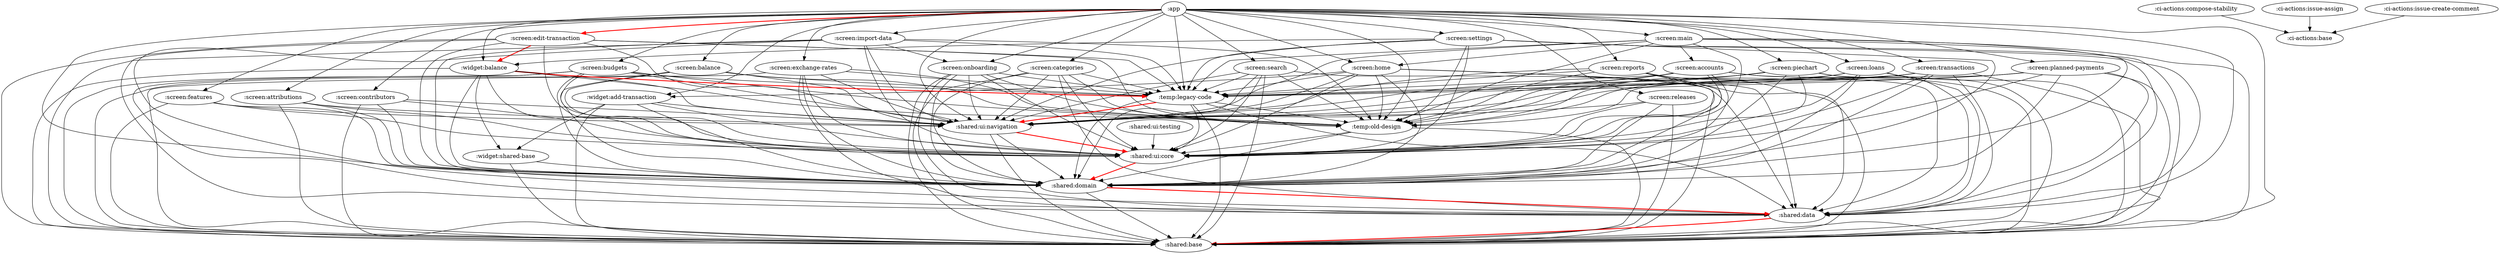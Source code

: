 digraph G {
":app" -> ":screen:attributions"
":app" -> ":screen:balance"
":app" -> ":screen:budgets"
":app" -> ":screen:categories"
":app" -> ":screen:contributors"
":app" -> ":screen:edit-transaction" [color=red style=bold]
":app" -> ":screen:exchange-rates"
":app" -> ":screen:features"
":app" -> ":screen:home"
":app" -> ":screen:import-data"
":app" -> ":screen:loans"
":app" -> ":screen:main"
":app" -> ":screen:onboarding"
":app" -> ":screen:piechart"
":app" -> ":screen:planned-payments"
":app" -> ":screen:releases"
":app" -> ":screen:reports"
":app" -> ":screen:search"
":app" -> ":screen:settings"
":app" -> ":screen:transactions"
":app" -> ":shared:base"
":app" -> ":shared:data"
":app" -> ":shared:domain"
":app" -> ":shared:ui:navigation"
":app" -> ":temp:legacy-code"
":app" -> ":temp:old-design"
":app" -> ":widget:add-transaction"
":app" -> ":widget:balance"
":screen:attributions" -> ":shared:base"
":screen:attributions" -> ":shared:domain"
":screen:attributions" -> ":shared:ui:core"
":screen:attributions" -> ":shared:ui:navigation"
":screen:balance" -> ":shared:base"
":screen:balance" -> ":shared:domain"
":screen:balance" -> ":shared:ui:core"
":screen:balance" -> ":shared:ui:navigation"
":screen:balance" -> ":temp:legacy-code"
":screen:balance" -> ":temp:old-design"
":screen:budgets" -> ":shared:base"
":screen:budgets" -> ":shared:data"
":screen:budgets" -> ":shared:domain"
":screen:budgets" -> ":shared:ui:core"
":screen:budgets" -> ":shared:ui:navigation"
":screen:budgets" -> ":temp:legacy-code"
":screen:budgets" -> ":temp:old-design"
":screen:categories" -> ":shared:base"
":screen:categories" -> ":shared:data"
":screen:categories" -> ":shared:domain"
":screen:categories" -> ":shared:ui:core"
":screen:categories" -> ":shared:ui:navigation"
":screen:categories" -> ":temp:legacy-code"
":screen:categories" -> ":temp:old-design"
":screen:contributors" -> ":shared:base"
":screen:contributors" -> ":shared:domain"
":screen:contributors" -> ":shared:ui:core"
":screen:contributors" -> ":shared:ui:navigation"
":screen:edit-transaction" -> ":shared:base"
":screen:edit-transaction" -> ":shared:data"
":screen:edit-transaction" -> ":shared:domain"
":screen:edit-transaction" -> ":shared:ui:core"
":screen:edit-transaction" -> ":shared:ui:navigation"
":screen:edit-transaction" -> ":temp:legacy-code"
":screen:edit-transaction" -> ":temp:old-design"
":screen:edit-transaction" -> ":widget:balance" [color=red style=bold]
":screen:exchange-rates" -> ":shared:base"
":screen:exchange-rates" -> ":shared:data"
":screen:exchange-rates" -> ":shared:domain"
":screen:exchange-rates" -> ":shared:ui:core"
":screen:exchange-rates" -> ":shared:ui:navigation"
":screen:exchange-rates" -> ":temp:legacy-code"
":screen:exchange-rates" -> ":temp:old-design"
":screen:features" -> ":shared:base"
":screen:features" -> ":shared:domain"
":screen:features" -> ":shared:ui:core"
":screen:features" -> ":shared:ui:navigation"
":screen:home" -> ":shared:base"
":screen:home" -> ":shared:data"
":screen:home" -> ":shared:domain"
":screen:home" -> ":shared:ui:core"
":screen:home" -> ":shared:ui:navigation"
":screen:home" -> ":temp:legacy-code"
":screen:home" -> ":temp:old-design"
":screen:home" -> ":widget:add-transaction"
":screen:import-data" -> ":screen:onboarding"
":screen:import-data" -> ":shared:base"
":screen:import-data" -> ":shared:data"
":screen:import-data" -> ":shared:domain"
":screen:import-data" -> ":shared:ui:core"
":screen:import-data" -> ":shared:ui:navigation"
":screen:import-data" -> ":temp:legacy-code"
":screen:import-data" -> ":temp:old-design"
":screen:loans" -> ":shared:base"
":screen:loans" -> ":shared:data"
":screen:loans" -> ":shared:domain"
":screen:loans" -> ":shared:ui:core"
":screen:loans" -> ":shared:ui:navigation"
":screen:loans" -> ":temp:legacy-code"
":screen:loans" -> ":temp:old-design"
":screen:main" -> ":screen:accounts"
":screen:main" -> ":screen:home"
":screen:main" -> ":shared:base"
":screen:main" -> ":shared:data"
":screen:main" -> ":shared:domain"
":screen:main" -> ":shared:ui:core"
":screen:main" -> ":shared:ui:navigation"
":screen:main" -> ":temp:legacy-code"
":screen:main" -> ":temp:old-design"
":screen:onboarding" -> ":shared:base"
":screen:onboarding" -> ":shared:data"
":screen:onboarding" -> ":shared:domain"
":screen:onboarding" -> ":shared:ui:core"
":screen:onboarding" -> ":shared:ui:navigation"
":screen:onboarding" -> ":temp:legacy-code"
":screen:onboarding" -> ":temp:old-design"
":screen:piechart" -> ":shared:base"
":screen:piechart" -> ":shared:data"
":screen:piechart" -> ":shared:domain"
":screen:piechart" -> ":shared:ui:core"
":screen:piechart" -> ":shared:ui:navigation"
":screen:piechart" -> ":temp:legacy-code"
":screen:piechart" -> ":temp:old-design"
":screen:planned-payments" -> ":shared:base"
":screen:planned-payments" -> ":shared:data"
":screen:planned-payments" -> ":shared:domain"
":screen:planned-payments" -> ":shared:ui:core"
":screen:planned-payments" -> ":shared:ui:navigation"
":screen:planned-payments" -> ":temp:legacy-code"
":screen:planned-payments" -> ":temp:old-design"
":screen:releases" -> ":shared:base"
":screen:releases" -> ":shared:domain"
":screen:releases" -> ":shared:ui:core"
":screen:releases" -> ":shared:ui:navigation"
":screen:reports" -> ":shared:base"
":screen:reports" -> ":shared:data"
":screen:reports" -> ":shared:domain"
":screen:reports" -> ":shared:ui:core"
":screen:reports" -> ":shared:ui:navigation"
":screen:reports" -> ":temp:legacy-code"
":screen:reports" -> ":temp:old-design"
":screen:search" -> ":shared:base"
":screen:search" -> ":shared:data"
":screen:search" -> ":shared:domain"
":screen:search" -> ":shared:ui:core"
":screen:search" -> ":shared:ui:navigation"
":screen:search" -> ":temp:legacy-code"
":screen:search" -> ":temp:old-design"
":screen:settings" -> ":shared:base"
":screen:settings" -> ":shared:data"
":screen:settings" -> ":shared:domain"
":screen:settings" -> ":shared:ui:core"
":screen:settings" -> ":shared:ui:navigation"
":screen:settings" -> ":temp:legacy-code"
":screen:settings" -> ":temp:old-design"
":screen:settings" -> ":widget:balance"
":screen:transactions" -> ":shared:base"
":screen:transactions" -> ":shared:data"
":screen:transactions" -> ":shared:domain"
":screen:transactions" -> ":shared:ui:core"
":screen:transactions" -> ":shared:ui:navigation"
":screen:transactions" -> ":temp:legacy-code"
":screen:transactions" -> ":temp:old-design"
":shared:data" -> ":shared:base" [color=red style=bold]
":shared:domain" -> ":shared:base"
":shared:domain" -> ":shared:data" [color=red style=bold]
":shared:ui:navigation" -> ":shared:base"
":shared:ui:navigation" -> ":shared:domain"
":shared:ui:navigation" -> ":shared:ui:core" [color=red style=bold]
":temp:legacy-code" -> ":shared:base"
":temp:legacy-code" -> ":shared:data"
":temp:legacy-code" -> ":shared:domain"
":temp:legacy-code" -> ":shared:ui:core"
":temp:legacy-code" -> ":shared:ui:navigation" [color=red style=bold]
":temp:legacy-code" -> ":temp:old-design"
":temp:old-design" -> ":shared:base"
":temp:old-design" -> ":shared:ui:core"
":temp:old-design" -> ":shared:domain"
":widget:add-transaction" -> ":shared:base"
":widget:add-transaction" -> ":shared:domain"
":widget:add-transaction" -> ":shared:ui:core"
":widget:add-transaction" -> ":shared:ui:navigation"
":widget:add-transaction" -> ":widget:shared-base"
":widget:balance" -> ":shared:base"
":widget:balance" -> ":shared:domain"
":widget:balance" -> ":shared:ui:core"
":widget:balance" -> ":shared:ui:navigation"
":widget:balance" -> ":temp:old-design"
":widget:balance" -> ":widget:shared-base"
":widget:balance" -> ":temp:legacy-code" [color=red style=bold]
":shared:ui:core" -> ":shared:domain" [color=red style=bold]
":screen:accounts" -> ":shared:base"
":screen:accounts" -> ":shared:data"
":screen:accounts" -> ":shared:domain"
":screen:accounts" -> ":shared:ui:core"
":screen:accounts" -> ":shared:ui:navigation"
":screen:accounts" -> ":temp:legacy-code"
":screen:accounts" -> ":temp:old-design"
":widget:shared-base" -> ":shared:base"
":widget:shared-base" -> ":shared:domain"
":ci-actions:compose-stability" -> ":ci-actions:base"
":ci-actions:issue-assign" -> ":ci-actions:base"
":ci-actions:issue-create-comment" -> ":ci-actions:base"
":shared:ui:testing" -> ":shared:ui:core"
}